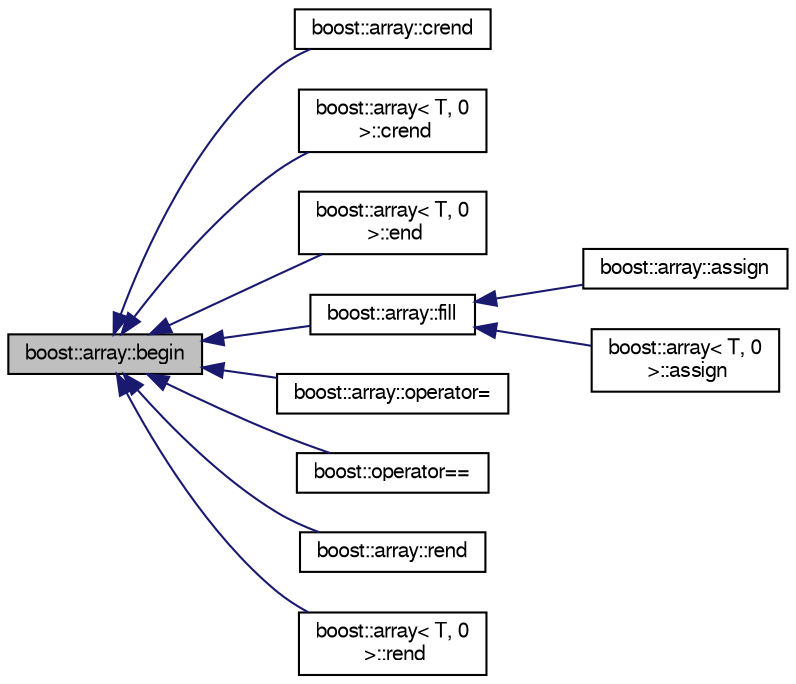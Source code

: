 digraph "boost::array::begin"
{
  bgcolor="transparent";
  edge [fontname="FreeSans",fontsize="10",labelfontname="FreeSans",labelfontsize="10"];
  node [fontname="FreeSans",fontsize="10",shape=record];
  rankdir="LR";
  Node1 [label="boost::array::begin",height=0.2,width=0.4,color="black", fillcolor="grey75", style="filled" fontcolor="black"];
  Node1 -> Node2 [dir="back",color="midnightblue",fontsize="10",style="solid",fontname="FreeSans"];
  Node2 [label="boost::array::crend",height=0.2,width=0.4,color="black",URL="$d1/d96/classboost_1_1array.html#a96e9739dfe8474380987f85151178d21"];
  Node1 -> Node3 [dir="back",color="midnightblue",fontsize="10",style="solid",fontname="FreeSans"];
  Node3 [label="boost::array\< T, 0\l \>::crend",height=0.2,width=0.4,color="black",URL="$d4/d6a/classboost_1_1array_3_01T_00_010_01_4.html#a74275457b742d147f6d717a7d2efc1d8"];
  Node1 -> Node4 [dir="back",color="midnightblue",fontsize="10",style="solid",fontname="FreeSans"];
  Node4 [label="boost::array\< T, 0\l \>::end",height=0.2,width=0.4,color="black",URL="$d4/d6a/classboost_1_1array_3_01T_00_010_01_4.html#a7806326f23f292fdf8fa3350cb6e7038"];
  Node1 -> Node5 [dir="back",color="midnightblue",fontsize="10",style="solid",fontname="FreeSans"];
  Node5 [label="boost::array::fill",height=0.2,width=0.4,color="black",URL="$d1/d96/classboost_1_1array.html#a4dd92c3399a847641733637356b0c972"];
  Node5 -> Node6 [dir="back",color="midnightblue",fontsize="10",style="solid",fontname="FreeSans"];
  Node6 [label="boost::array::assign",height=0.2,width=0.4,color="black",URL="$d1/d96/classboost_1_1array.html#a3df5174212f1ec0dbe3e01a685ad77e2"];
  Node5 -> Node7 [dir="back",color="midnightblue",fontsize="10",style="solid",fontname="FreeSans"];
  Node7 [label="boost::array\< T, 0\l \>::assign",height=0.2,width=0.4,color="black",URL="$d4/d6a/classboost_1_1array_3_01T_00_010_01_4.html#a9960e06c3fe3469719723a55e8cc2cbe"];
  Node1 -> Node8 [dir="back",color="midnightblue",fontsize="10",style="solid",fontname="FreeSans"];
  Node8 [label="boost::array::operator=",height=0.2,width=0.4,color="black",URL="$d1/d96/classboost_1_1array.html#aee5d90d90a5fc39cf6bcfe71eadb2dfc"];
  Node1 -> Node9 [dir="back",color="midnightblue",fontsize="10",style="solid",fontname="FreeSans"];
  Node9 [label="boost::operator==",height=0.2,width=0.4,color="black",URL="$d4/da9/namespaceboost.html#a5052d3eb0b7262cf72d765f0ce814177"];
  Node1 -> Node10 [dir="back",color="midnightblue",fontsize="10",style="solid",fontname="FreeSans"];
  Node10 [label="boost::array::rend",height=0.2,width=0.4,color="black",URL="$d1/d96/classboost_1_1array.html#a33b762d7319eef06c90f23c4b23a61da"];
  Node1 -> Node11 [dir="back",color="midnightblue",fontsize="10",style="solid",fontname="FreeSans"];
  Node11 [label="boost::array\< T, 0\l \>::rend",height=0.2,width=0.4,color="black",URL="$d4/d6a/classboost_1_1array_3_01T_00_010_01_4.html#a30e31bcb930534577c9436e9e797c1e9"];
}
